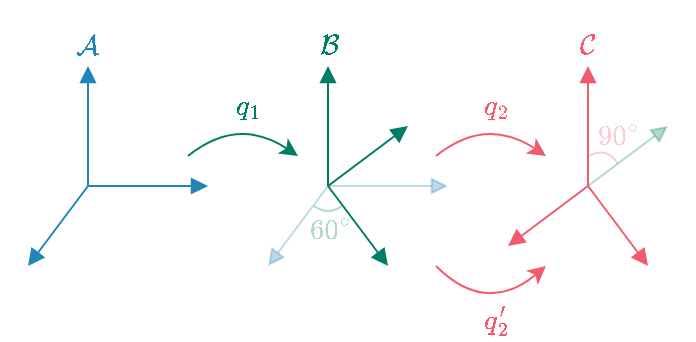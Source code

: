 <mxfile version="15.2.5" type="github">
  <diagram id="RV7NvKasJq13CEmnja0g" name="Page-1">
    <mxGraphModel dx="529" dy="297" grid="1" gridSize="10" guides="1" tooltips="1" connect="1" arrows="1" fold="1" page="1" pageScale="1" pageWidth="827" pageHeight="1169" math="1" shadow="0">
      <root>
        <mxCell id="0" />
        <mxCell id="1" parent="0" />
        <mxCell id="Sp-fAJiSXl7REy39m-OE-1" value="" style="endArrow=block;html=1;strokeColor=#2185BA;endFill=1;" edge="1" parent="1">
          <mxGeometry width="50" height="50" relative="1" as="geometry">
            <mxPoint x="240" y="240" as="sourcePoint" />
            <mxPoint x="240" y="180" as="targetPoint" />
          </mxGeometry>
        </mxCell>
        <mxCell id="Sp-fAJiSXl7REy39m-OE-2" value="" style="endArrow=block;html=1;strokeColor=#2185BA;endFill=1;" edge="1" parent="1">
          <mxGeometry width="50" height="50" relative="1" as="geometry">
            <mxPoint x="240" y="240" as="sourcePoint" />
            <mxPoint x="300" y="240" as="targetPoint" />
          </mxGeometry>
        </mxCell>
        <mxCell id="Sp-fAJiSXl7REy39m-OE-3" value="" style="endArrow=block;html=1;strokeColor=#2185BA;endFill=1;" edge="1" parent="1">
          <mxGeometry width="50" height="50" relative="1" as="geometry">
            <mxPoint x="240" y="240" as="sourcePoint" />
            <mxPoint x="210" y="280" as="targetPoint" />
          </mxGeometry>
        </mxCell>
        <mxCell id="Sp-fAJiSXl7REy39m-OE-4" value="" style="endArrow=block;html=1;strokeColor=#007D65;endFill=1;" edge="1" parent="1">
          <mxGeometry width="50" height="50" relative="1" as="geometry">
            <mxPoint x="360" y="240" as="sourcePoint" />
            <mxPoint x="360" y="180" as="targetPoint" />
          </mxGeometry>
        </mxCell>
        <mxCell id="Sp-fAJiSXl7REy39m-OE-5" value="" style="endArrow=block;html=1;strokeColor=#2185BA;endFill=1;opacity=30;" edge="1" parent="1">
          <mxGeometry width="50" height="50" relative="1" as="geometry">
            <mxPoint x="360" y="240" as="sourcePoint" />
            <mxPoint x="420" y="240" as="targetPoint" />
          </mxGeometry>
        </mxCell>
        <mxCell id="Sp-fAJiSXl7REy39m-OE-6" value="" style="endArrow=block;html=1;strokeColor=#2185BA;endFill=1;opacity=30;" edge="1" parent="1">
          <mxGeometry width="50" height="50" relative="1" as="geometry">
            <mxPoint x="360" y="240" as="sourcePoint" />
            <mxPoint x="330" y="280" as="targetPoint" />
          </mxGeometry>
        </mxCell>
        <mxCell id="Sp-fAJiSXl7REy39m-OE-8" value="" style="endArrow=block;html=1;strokeColor=#007D65;endFill=1;" edge="1" parent="1">
          <mxGeometry width="50" height="50" relative="1" as="geometry">
            <mxPoint x="360" y="240" as="sourcePoint" />
            <mxPoint x="390" y="280" as="targetPoint" />
          </mxGeometry>
        </mxCell>
        <mxCell id="Sp-fAJiSXl7REy39m-OE-9" value="" style="endArrow=block;html=1;strokeColor=#007D65;endFill=1;" edge="1" parent="1">
          <mxGeometry width="50" height="50" relative="1" as="geometry">
            <mxPoint x="360" y="240" as="sourcePoint" />
            <mxPoint x="400" y="210" as="targetPoint" />
          </mxGeometry>
        </mxCell>
        <mxCell id="Sp-fAJiSXl7REy39m-OE-11" value="" style="endArrow=block;html=1;strokeColor=#F15B6C;endFill=1;" edge="1" parent="1">
          <mxGeometry width="50" height="50" relative="1" as="geometry">
            <mxPoint x="490" y="240" as="sourcePoint" />
            <mxPoint x="520" y="280" as="targetPoint" />
          </mxGeometry>
        </mxCell>
        <mxCell id="Sp-fAJiSXl7REy39m-OE-12" value="" style="endArrow=block;html=1;strokeColor=#007D65;endFill=1;opacity=30;" edge="1" parent="1">
          <mxGeometry width="50" height="50" relative="1" as="geometry">
            <mxPoint x="490" y="240" as="sourcePoint" />
            <mxPoint x="530" y="210" as="targetPoint" />
          </mxGeometry>
        </mxCell>
        <mxCell id="Sp-fAJiSXl7REy39m-OE-14" value="" style="endArrow=block;html=1;strokeColor=#F15B6C;endFill=1;" edge="1" parent="1">
          <mxGeometry width="50" height="50" relative="1" as="geometry">
            <mxPoint x="490" y="240" as="sourcePoint" />
            <mxPoint x="490" y="180" as="targetPoint" />
          </mxGeometry>
        </mxCell>
        <mxCell id="Sp-fAJiSXl7REy39m-OE-15" value="" style="endArrow=block;html=1;strokeColor=#F15B6C;endFill=1;" edge="1" parent="1">
          <mxGeometry width="50" height="50" relative="1" as="geometry">
            <mxPoint x="490" y="240" as="sourcePoint" />
            <mxPoint x="450" y="270" as="targetPoint" />
          </mxGeometry>
        </mxCell>
        <mxCell id="Sp-fAJiSXl7REy39m-OE-16" value="" style="endArrow=none;html=1;strokeColor=#007D65;opacity=30;curved=1;" edge="1" parent="1">
          <mxGeometry width="50" height="50" relative="1" as="geometry">
            <mxPoint x="353" y="250" as="sourcePoint" />
            <mxPoint x="367" y="250" as="targetPoint" />
            <Array as="points">
              <mxPoint x="360" y="255" />
            </Array>
          </mxGeometry>
        </mxCell>
        <mxCell id="Sp-fAJiSXl7REy39m-OE-17" value="$$60^{\circ}$$" style="text;html=1;strokeColor=none;fillColor=none;align=center;verticalAlign=middle;whiteSpace=wrap;rounded=0;fontColor=#007D65;textOpacity=30;" vertex="1" parent="1">
          <mxGeometry x="356" y="257" width="10" height="10" as="geometry" />
        </mxCell>
        <mxCell id="Sp-fAJiSXl7REy39m-OE-18" value="" style="endArrow=none;html=1;strokeColor=#F15B6C;opacity=30;curved=1;" edge="1" parent="1">
          <mxGeometry width="50" height="50" relative="1" as="geometry">
            <mxPoint x="505" y="229" as="sourcePoint" />
            <mxPoint x="490" y="225" as="targetPoint" />
            <Array as="points">
              <mxPoint x="500" y="220" />
            </Array>
          </mxGeometry>
        </mxCell>
        <mxCell id="Sp-fAJiSXl7REy39m-OE-19" value="&lt;font color=&quot;#f15b6c&quot;&gt;$$90^{\circ}$$&lt;/font&gt;" style="text;html=1;strokeColor=none;fillColor=none;align=center;verticalAlign=middle;whiteSpace=wrap;rounded=0;fontColor=#007D65;textOpacity=30;" vertex="1" parent="1">
          <mxGeometry x="500" y="210" width="10" height="10" as="geometry" />
        </mxCell>
        <mxCell id="Sp-fAJiSXl7REy39m-OE-20" value="" style="endArrow=classic;html=1;fontColor=#007D65;strokeColor=#007D65;curved=1;" edge="1" parent="1">
          <mxGeometry width="50" height="50" relative="1" as="geometry">
            <mxPoint x="290" y="225" as="sourcePoint" />
            <mxPoint x="345" y="225" as="targetPoint" />
            <Array as="points">
              <mxPoint x="315" y="205" />
            </Array>
          </mxGeometry>
        </mxCell>
        <mxCell id="Sp-fAJiSXl7REy39m-OE-21" value="$$q_1$$" style="text;html=1;strokeColor=none;fillColor=none;align=center;verticalAlign=middle;whiteSpace=wrap;rounded=0;fontColor=#007D65;" vertex="1" parent="1">
          <mxGeometry x="300" y="190" width="40" height="20" as="geometry" />
        </mxCell>
        <mxCell id="Sp-fAJiSXl7REy39m-OE-22" value="" style="endArrow=classic;html=1;fontColor=#007D65;strokeColor=#F15B6C;curved=1;" edge="1" parent="1">
          <mxGeometry width="50" height="50" relative="1" as="geometry">
            <mxPoint x="414" y="225" as="sourcePoint" />
            <mxPoint x="469" y="225" as="targetPoint" />
            <Array as="points">
              <mxPoint x="439" y="205" />
            </Array>
          </mxGeometry>
        </mxCell>
        <mxCell id="Sp-fAJiSXl7REy39m-OE-23" value="&lt;font color=&quot;#f15b6c&quot;&gt;$$q_2$$&lt;/font&gt;" style="text;html=1;strokeColor=none;fillColor=none;align=center;verticalAlign=middle;whiteSpace=wrap;rounded=0;fontColor=#007D65;" vertex="1" parent="1">
          <mxGeometry x="424" y="190" width="40" height="20" as="geometry" />
        </mxCell>
        <mxCell id="Sp-fAJiSXl7REy39m-OE-24" value="" style="endArrow=classic;html=1;fontColor=#007D65;strokeColor=#F15B6C;curved=1;" edge="1" parent="1">
          <mxGeometry width="50" height="50" relative="1" as="geometry">
            <mxPoint x="414" y="280" as="sourcePoint" />
            <mxPoint x="469" y="280" as="targetPoint" />
            <Array as="points">
              <mxPoint x="439" y="305" />
            </Array>
          </mxGeometry>
        </mxCell>
        <mxCell id="Sp-fAJiSXl7REy39m-OE-25" value="&lt;font color=&quot;#f15b6c&quot;&gt;$$q_2^{\prime}$$&lt;/font&gt;" style="text;html=1;strokeColor=none;fillColor=none;align=center;verticalAlign=middle;whiteSpace=wrap;rounded=0;fontColor=#007D65;" vertex="1" parent="1">
          <mxGeometry x="424" y="297" width="40" height="20" as="geometry" />
        </mxCell>
        <mxCell id="Sp-fAJiSXl7REy39m-OE-27" value="" style="rounded=0;whiteSpace=wrap;html=1;fontColor=#007D65;fillColor=none;strokeColor=none;" vertex="1" parent="1">
          <mxGeometry x="200" y="147" width="340" height="170" as="geometry" />
        </mxCell>
        <mxCell id="Sp-fAJiSXl7REy39m-OE-28" value="&lt;font color=&quot;#2185ba&quot;&gt;$$\mathcal{A}$$&lt;/font&gt;" style="text;html=1;strokeColor=none;fillColor=none;align=center;verticalAlign=middle;whiteSpace=wrap;rounded=0;fontColor=#007D65;" vertex="1" parent="1">
          <mxGeometry x="220" y="160" width="40" height="20" as="geometry" />
        </mxCell>
        <mxCell id="Sp-fAJiSXl7REy39m-OE-29" value="$$\mathcal{B}$$" style="text;html=1;strokeColor=none;fillColor=none;align=center;verticalAlign=middle;whiteSpace=wrap;rounded=0;fontColor=#007D65;" vertex="1" parent="1">
          <mxGeometry x="341" y="160" width="40" height="20" as="geometry" />
        </mxCell>
        <mxCell id="Sp-fAJiSXl7REy39m-OE-30" value="&lt;font color=&quot;#f15b6c&quot;&gt;$$\mathcal{C}$$&lt;/font&gt;" style="text;html=1;strokeColor=none;fillColor=none;align=center;verticalAlign=middle;whiteSpace=wrap;rounded=0;fontColor=#007D65;" vertex="1" parent="1">
          <mxGeometry x="470" y="160" width="40" height="20" as="geometry" />
        </mxCell>
      </root>
    </mxGraphModel>
  </diagram>
</mxfile>
